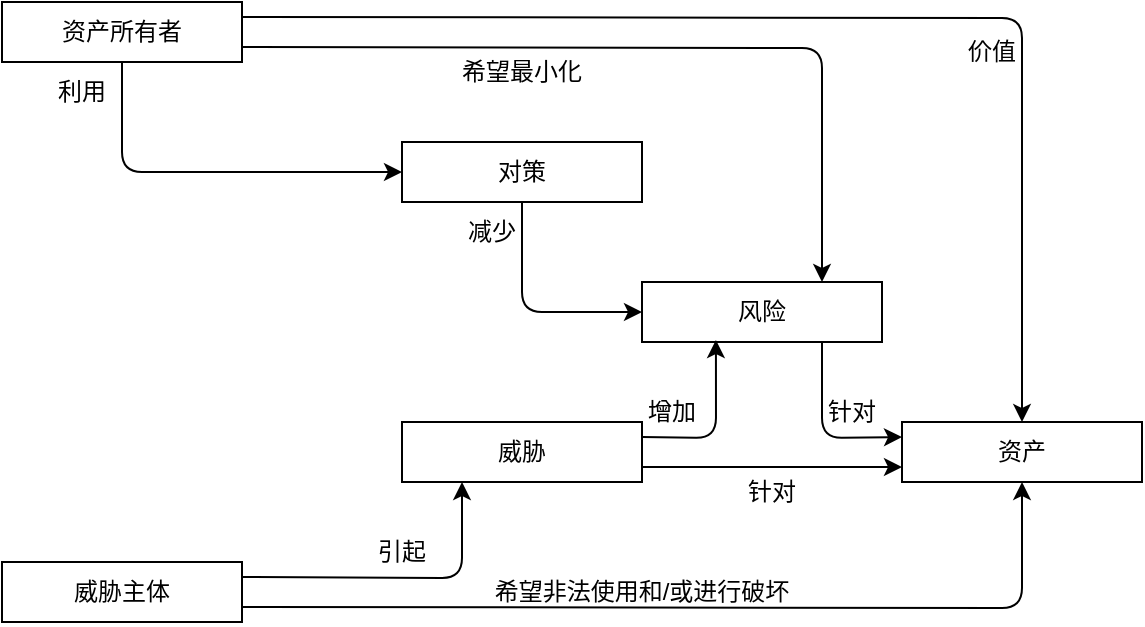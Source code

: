 <mxfile>
    <diagram id="MpD38rZVBoh9cF0qGzSl" name="Page-1">
        <mxGraphModel dx="1378" dy="613" grid="1" gridSize="10" guides="1" tooltips="1" connect="1" arrows="1" fold="1" page="1" pageScale="1" pageWidth="827" pageHeight="1169" math="0" shadow="0">
            <root>
                <mxCell id="0"/>
                <mxCell id="1" parent="0"/>
                <mxCell id="8" style="edgeStyle=none;html=1;exitX=0.5;exitY=1;exitDx=0;exitDy=0;entryX=0;entryY=0.5;entryDx=0;entryDy=0;" edge="1" parent="1" source="2" target="4">
                    <mxGeometry relative="1" as="geometry">
                        <Array as="points">
                            <mxPoint x="160" y="295"/>
                        </Array>
                    </mxGeometry>
                </mxCell>
                <mxCell id="11" style="edgeStyle=none;html=1;exitX=1;exitY=0.75;exitDx=0;exitDy=0;entryX=0.75;entryY=0;entryDx=0;entryDy=0;" edge="1" parent="1" source="2" target="5">
                    <mxGeometry relative="1" as="geometry">
                        <Array as="points">
                            <mxPoint x="510" y="233"/>
                        </Array>
                    </mxGeometry>
                </mxCell>
                <mxCell id="12" style="edgeStyle=none;html=1;exitX=1;exitY=0.25;exitDx=0;exitDy=0;entryX=0.5;entryY=0;entryDx=0;entryDy=0;" edge="1" parent="1" source="2" target="7">
                    <mxGeometry relative="1" as="geometry">
                        <Array as="points">
                            <mxPoint x="610" y="218"/>
                        </Array>
                    </mxGeometry>
                </mxCell>
                <mxCell id="2" value="资产所有者" style="rounded=0;whiteSpace=wrap;html=1;" vertex="1" parent="1">
                    <mxGeometry x="100" y="210" width="120" height="30" as="geometry"/>
                </mxCell>
                <mxCell id="22" style="edgeStyle=none;html=1;exitX=1;exitY=0.25;exitDx=0;exitDy=0;entryX=0.25;entryY=1;entryDx=0;entryDy=0;" edge="1" parent="1" source="3" target="6">
                    <mxGeometry relative="1" as="geometry">
                        <Array as="points">
                            <mxPoint x="330" y="498"/>
                        </Array>
                    </mxGeometry>
                </mxCell>
                <mxCell id="24" style="edgeStyle=none;html=1;exitX=1;exitY=0.75;exitDx=0;exitDy=0;entryX=0.5;entryY=1;entryDx=0;entryDy=0;" edge="1" parent="1" source="3" target="7">
                    <mxGeometry relative="1" as="geometry">
                        <Array as="points">
                            <mxPoint x="610" y="513"/>
                        </Array>
                    </mxGeometry>
                </mxCell>
                <mxCell id="3" value="威胁主体" style="rounded=0;whiteSpace=wrap;html=1;" vertex="1" parent="1">
                    <mxGeometry x="100" y="490" width="120" height="30" as="geometry"/>
                </mxCell>
                <mxCell id="4" value="对策" style="rounded=0;whiteSpace=wrap;html=1;" vertex="1" parent="1">
                    <mxGeometry x="300" y="280" width="120" height="30" as="geometry"/>
                </mxCell>
                <mxCell id="20" style="edgeStyle=none;html=1;entryX=0;entryY=0.25;entryDx=0;entryDy=0;exitX=0.75;exitY=1;exitDx=0;exitDy=0;" edge="1" parent="1" source="5" target="7">
                    <mxGeometry relative="1" as="geometry">
                        <Array as="points">
                            <mxPoint x="510" y="428"/>
                        </Array>
                    </mxGeometry>
                </mxCell>
                <mxCell id="5" value="风险" style="rounded=0;whiteSpace=wrap;html=1;" vertex="1" parent="1">
                    <mxGeometry x="420" y="350" width="120" height="30" as="geometry"/>
                </mxCell>
                <mxCell id="18" style="edgeStyle=none;html=1;exitX=1;exitY=0.25;exitDx=0;exitDy=0;entryX=0.308;entryY=0.967;entryDx=0;entryDy=0;entryPerimeter=0;" edge="1" parent="1" source="6" target="5">
                    <mxGeometry relative="1" as="geometry">
                        <Array as="points">
                            <mxPoint x="457" y="428"/>
                        </Array>
                    </mxGeometry>
                </mxCell>
                <mxCell id="27" style="edgeStyle=none;html=1;exitX=1;exitY=0.75;exitDx=0;exitDy=0;entryX=0;entryY=0.75;entryDx=0;entryDy=0;" edge="1" parent="1" source="6" target="7">
                    <mxGeometry relative="1" as="geometry"/>
                </mxCell>
                <mxCell id="6" value="威胁" style="rounded=0;whiteSpace=wrap;html=1;" vertex="1" parent="1">
                    <mxGeometry x="300" y="420" width="120" height="30" as="geometry"/>
                </mxCell>
                <mxCell id="7" value="资产" style="rounded=0;whiteSpace=wrap;html=1;" vertex="1" parent="1">
                    <mxGeometry x="550" y="420" width="120" height="30" as="geometry"/>
                </mxCell>
                <mxCell id="9" value="利用" style="text;html=1;strokeColor=none;fillColor=none;align=center;verticalAlign=middle;whiteSpace=wrap;rounded=0;" vertex="1" parent="1">
                    <mxGeometry x="110" y="240" width="60" height="30" as="geometry"/>
                </mxCell>
                <mxCell id="10" value="希望最小化" style="text;html=1;strokeColor=none;fillColor=none;align=center;verticalAlign=middle;whiteSpace=wrap;rounded=0;" vertex="1" parent="1">
                    <mxGeometry x="315" y="230" width="90" height="30" as="geometry"/>
                </mxCell>
                <mxCell id="13" value="价值" style="text;html=1;strokeColor=none;fillColor=none;align=center;verticalAlign=middle;whiteSpace=wrap;rounded=0;" vertex="1" parent="1">
                    <mxGeometry x="580" y="220" width="30" height="30" as="geometry"/>
                </mxCell>
                <mxCell id="17" style="edgeStyle=none;html=1;exitX=1;exitY=0;exitDx=0;exitDy=0;entryX=0;entryY=0.5;entryDx=0;entryDy=0;" edge="1" parent="1" source="14" target="5">
                    <mxGeometry relative="1" as="geometry">
                        <Array as="points">
                            <mxPoint x="360" y="365"/>
                        </Array>
                    </mxGeometry>
                </mxCell>
                <mxCell id="14" value="减少" style="text;html=1;strokeColor=none;fillColor=none;align=center;verticalAlign=middle;whiteSpace=wrap;rounded=0;" vertex="1" parent="1">
                    <mxGeometry x="330" y="310" width="30" height="30" as="geometry"/>
                </mxCell>
                <mxCell id="19" value="增加" style="text;html=1;strokeColor=none;fillColor=none;align=center;verticalAlign=middle;whiteSpace=wrap;rounded=0;" vertex="1" parent="1">
                    <mxGeometry x="420" y="400" width="30" height="30" as="geometry"/>
                </mxCell>
                <mxCell id="21" value="针对" style="text;html=1;strokeColor=none;fillColor=none;align=center;verticalAlign=middle;whiteSpace=wrap;rounded=0;" vertex="1" parent="1">
                    <mxGeometry x="510" y="400" width="30" height="30" as="geometry"/>
                </mxCell>
                <mxCell id="23" value="引起" style="text;html=1;strokeColor=none;fillColor=none;align=center;verticalAlign=middle;whiteSpace=wrap;rounded=0;" vertex="1" parent="1">
                    <mxGeometry x="285" y="470" width="30" height="30" as="geometry"/>
                </mxCell>
                <mxCell id="25" value="希望非法使用和/或进行破坏" style="text;html=1;strokeColor=none;fillColor=none;align=center;verticalAlign=middle;whiteSpace=wrap;rounded=0;" vertex="1" parent="1">
                    <mxGeometry x="300" y="490" width="240" height="30" as="geometry"/>
                </mxCell>
                <mxCell id="28" value="针对" style="text;html=1;strokeColor=none;fillColor=none;align=center;verticalAlign=middle;whiteSpace=wrap;rounded=0;" vertex="1" parent="1">
                    <mxGeometry x="470" y="440" width="30" height="30" as="geometry"/>
                </mxCell>
            </root>
        </mxGraphModel>
    </diagram>
</mxfile>